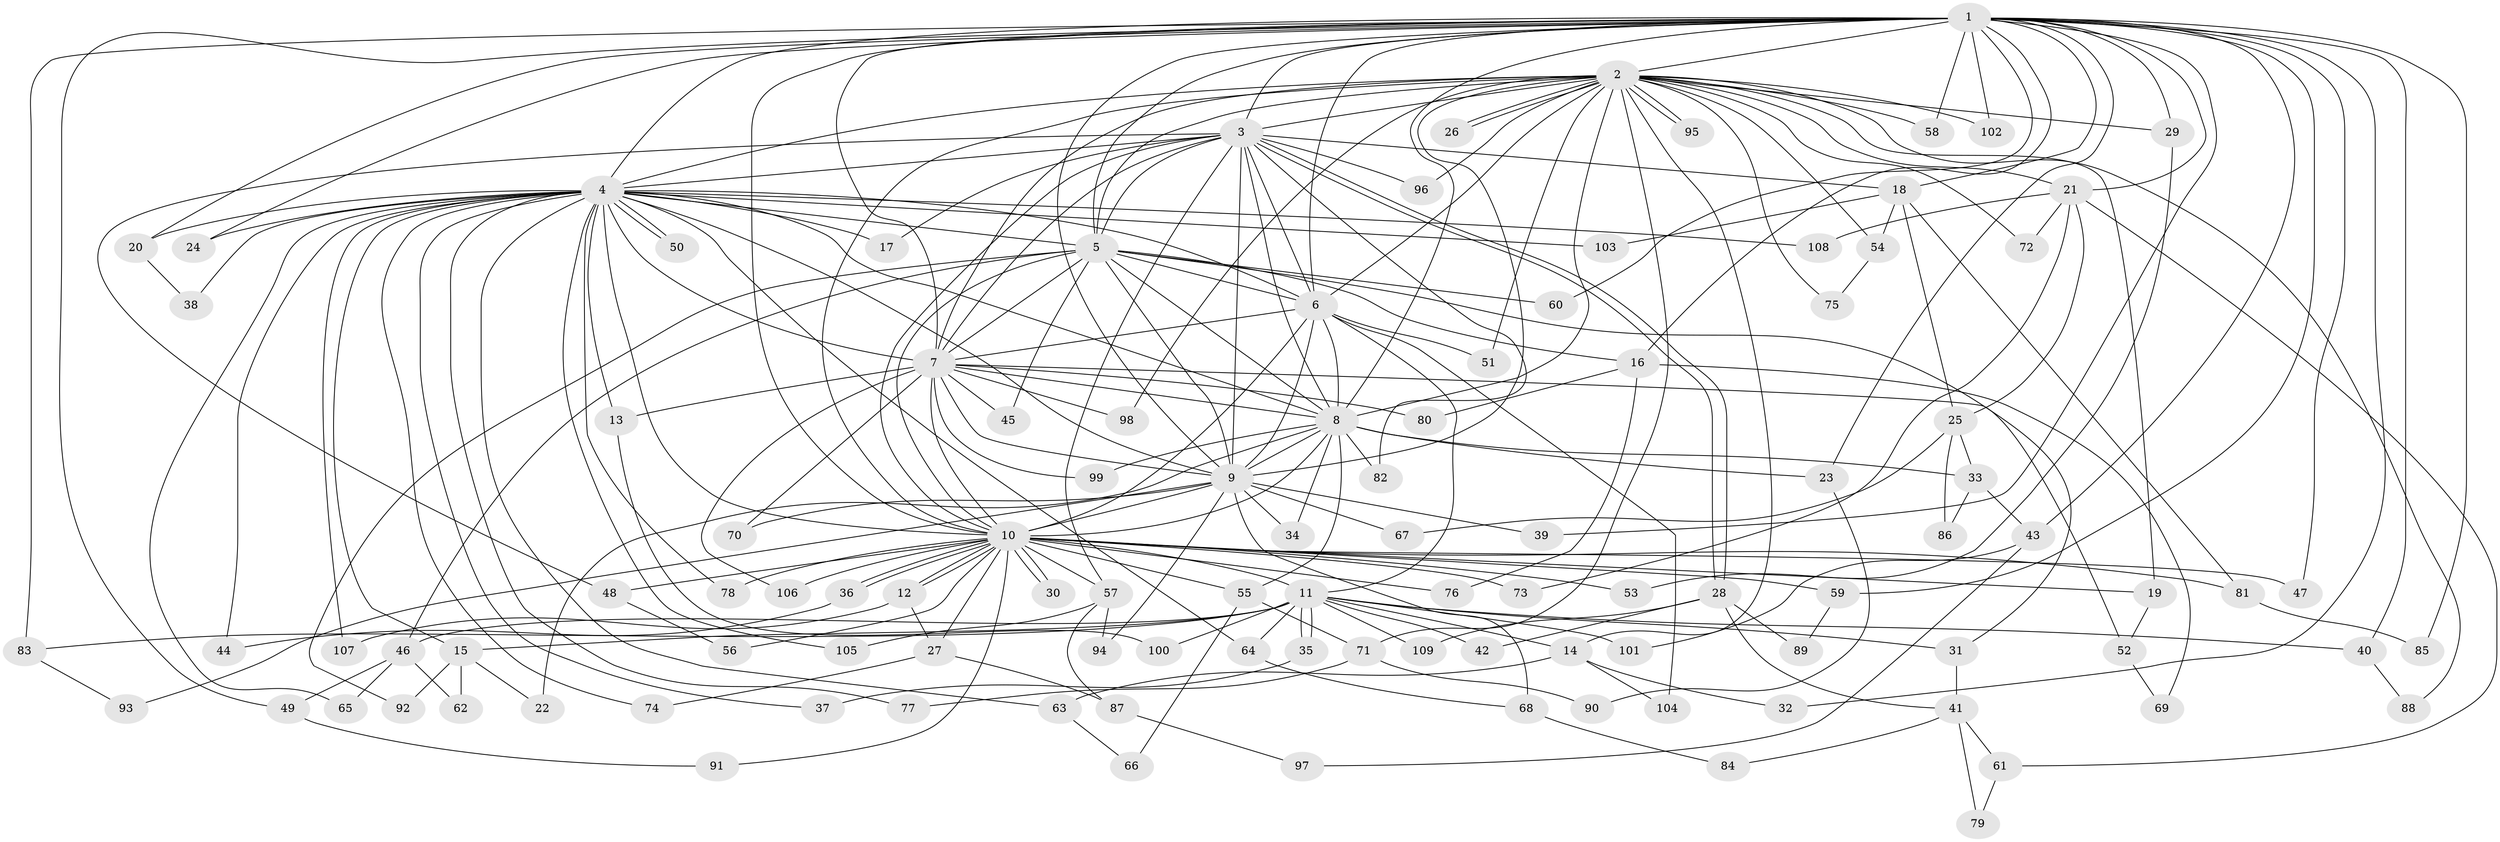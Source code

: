 // Generated by graph-tools (version 1.1) at 2025/49/03/09/25 03:49:43]
// undirected, 109 vertices, 243 edges
graph export_dot {
graph [start="1"]
  node [color=gray90,style=filled];
  1;
  2;
  3;
  4;
  5;
  6;
  7;
  8;
  9;
  10;
  11;
  12;
  13;
  14;
  15;
  16;
  17;
  18;
  19;
  20;
  21;
  22;
  23;
  24;
  25;
  26;
  27;
  28;
  29;
  30;
  31;
  32;
  33;
  34;
  35;
  36;
  37;
  38;
  39;
  40;
  41;
  42;
  43;
  44;
  45;
  46;
  47;
  48;
  49;
  50;
  51;
  52;
  53;
  54;
  55;
  56;
  57;
  58;
  59;
  60;
  61;
  62;
  63;
  64;
  65;
  66;
  67;
  68;
  69;
  70;
  71;
  72;
  73;
  74;
  75;
  76;
  77;
  78;
  79;
  80;
  81;
  82;
  83;
  84;
  85;
  86;
  87;
  88;
  89;
  90;
  91;
  92;
  93;
  94;
  95;
  96;
  97;
  98;
  99;
  100;
  101;
  102;
  103;
  104;
  105;
  106;
  107;
  108;
  109;
  1 -- 2;
  1 -- 3;
  1 -- 4;
  1 -- 5;
  1 -- 6;
  1 -- 7;
  1 -- 8;
  1 -- 9;
  1 -- 10;
  1 -- 16;
  1 -- 18;
  1 -- 20;
  1 -- 21;
  1 -- 23;
  1 -- 24;
  1 -- 29;
  1 -- 32;
  1 -- 39;
  1 -- 40;
  1 -- 43;
  1 -- 47;
  1 -- 49;
  1 -- 58;
  1 -- 59;
  1 -- 60;
  1 -- 83;
  1 -- 85;
  1 -- 102;
  2 -- 3;
  2 -- 4;
  2 -- 5;
  2 -- 6;
  2 -- 7;
  2 -- 8;
  2 -- 9;
  2 -- 10;
  2 -- 14;
  2 -- 19;
  2 -- 21;
  2 -- 26;
  2 -- 26;
  2 -- 29;
  2 -- 51;
  2 -- 54;
  2 -- 58;
  2 -- 71;
  2 -- 72;
  2 -- 75;
  2 -- 88;
  2 -- 95;
  2 -- 95;
  2 -- 96;
  2 -- 98;
  2 -- 102;
  3 -- 4;
  3 -- 5;
  3 -- 6;
  3 -- 7;
  3 -- 8;
  3 -- 9;
  3 -- 10;
  3 -- 17;
  3 -- 18;
  3 -- 28;
  3 -- 28;
  3 -- 48;
  3 -- 57;
  3 -- 82;
  3 -- 96;
  4 -- 5;
  4 -- 6;
  4 -- 7;
  4 -- 8;
  4 -- 9;
  4 -- 10;
  4 -- 13;
  4 -- 15;
  4 -- 17;
  4 -- 20;
  4 -- 24;
  4 -- 37;
  4 -- 38;
  4 -- 44;
  4 -- 50;
  4 -- 50;
  4 -- 63;
  4 -- 64;
  4 -- 65;
  4 -- 74;
  4 -- 77;
  4 -- 78;
  4 -- 103;
  4 -- 105;
  4 -- 107;
  4 -- 108;
  5 -- 6;
  5 -- 7;
  5 -- 8;
  5 -- 9;
  5 -- 10;
  5 -- 16;
  5 -- 31;
  5 -- 45;
  5 -- 46;
  5 -- 60;
  5 -- 92;
  6 -- 7;
  6 -- 8;
  6 -- 9;
  6 -- 10;
  6 -- 11;
  6 -- 51;
  6 -- 104;
  7 -- 8;
  7 -- 9;
  7 -- 10;
  7 -- 13;
  7 -- 45;
  7 -- 52;
  7 -- 70;
  7 -- 80;
  7 -- 98;
  7 -- 99;
  7 -- 106;
  8 -- 9;
  8 -- 10;
  8 -- 22;
  8 -- 23;
  8 -- 33;
  8 -- 34;
  8 -- 55;
  8 -- 82;
  8 -- 99;
  9 -- 10;
  9 -- 34;
  9 -- 39;
  9 -- 67;
  9 -- 68;
  9 -- 70;
  9 -- 93;
  9 -- 94;
  10 -- 11;
  10 -- 12;
  10 -- 12;
  10 -- 19;
  10 -- 27;
  10 -- 30;
  10 -- 30;
  10 -- 36;
  10 -- 36;
  10 -- 47;
  10 -- 48;
  10 -- 53;
  10 -- 55;
  10 -- 56;
  10 -- 57;
  10 -- 59;
  10 -- 73;
  10 -- 76;
  10 -- 78;
  10 -- 81;
  10 -- 91;
  10 -- 106;
  11 -- 14;
  11 -- 15;
  11 -- 31;
  11 -- 35;
  11 -- 35;
  11 -- 40;
  11 -- 42;
  11 -- 46;
  11 -- 64;
  11 -- 83;
  11 -- 100;
  11 -- 101;
  11 -- 109;
  12 -- 27;
  12 -- 107;
  13 -- 100;
  14 -- 32;
  14 -- 63;
  14 -- 104;
  15 -- 22;
  15 -- 62;
  15 -- 92;
  16 -- 69;
  16 -- 76;
  16 -- 80;
  18 -- 25;
  18 -- 54;
  18 -- 81;
  18 -- 103;
  19 -- 52;
  20 -- 38;
  21 -- 25;
  21 -- 61;
  21 -- 72;
  21 -- 73;
  21 -- 108;
  23 -- 90;
  25 -- 33;
  25 -- 67;
  25 -- 86;
  27 -- 74;
  27 -- 87;
  28 -- 41;
  28 -- 42;
  28 -- 89;
  28 -- 109;
  29 -- 53;
  31 -- 41;
  33 -- 43;
  33 -- 86;
  35 -- 37;
  36 -- 44;
  40 -- 88;
  41 -- 61;
  41 -- 79;
  41 -- 84;
  43 -- 97;
  43 -- 101;
  46 -- 49;
  46 -- 62;
  46 -- 65;
  48 -- 56;
  49 -- 91;
  52 -- 69;
  54 -- 75;
  55 -- 66;
  55 -- 71;
  57 -- 87;
  57 -- 94;
  57 -- 105;
  59 -- 89;
  61 -- 79;
  63 -- 66;
  64 -- 68;
  68 -- 84;
  71 -- 77;
  71 -- 90;
  81 -- 85;
  83 -- 93;
  87 -- 97;
}
